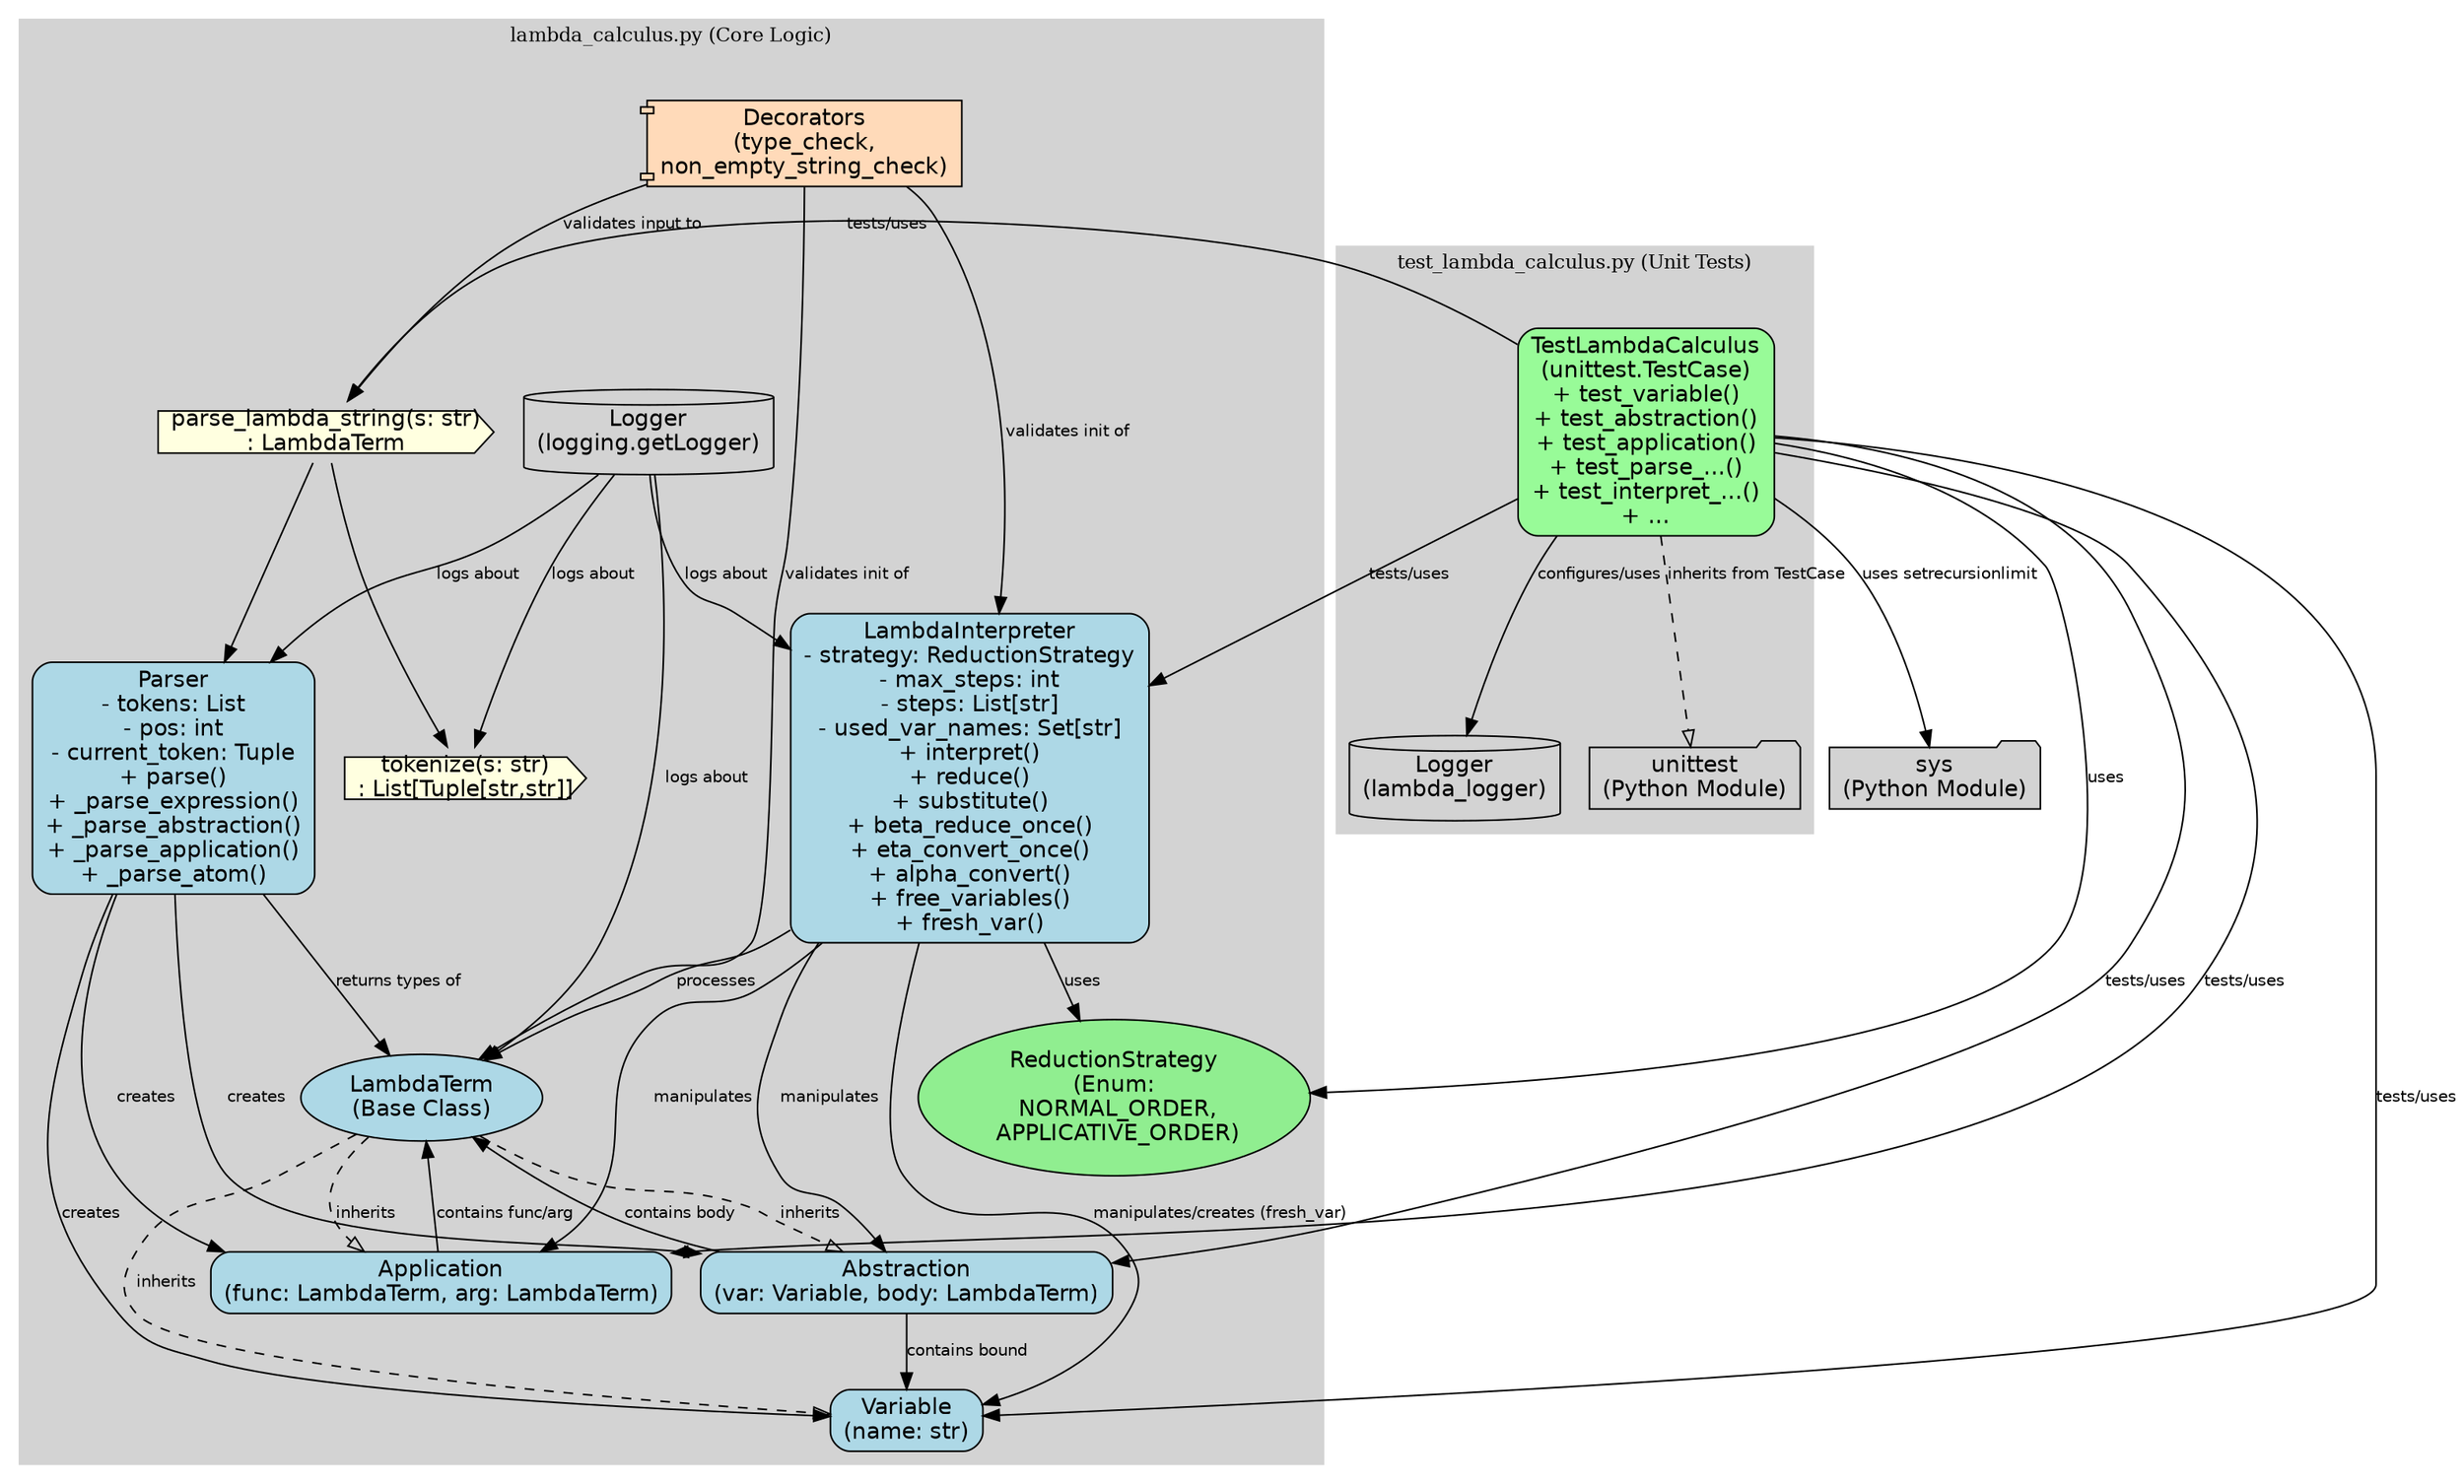 digraph LambdaCalculusSystem {
    rankdir=TB; // Top-to-Bottom layout
    fontsize=12;
    node [shape=box, style="rounded,filled", fillcolor="#E6E6FA", fontname="Helvetica"]; // Light purple for nodes
    edge [fontname="Helvetica", fontsize=10];

    // Main Modules / Files
    subgraph cluster_main_code {
        label="lambda_calculus.py (Core Logic)";
        style="filled";
        color="lightgrey";
        node [fillcolor="#ADD8E6"]; // Light blue for core logic

        // --- Core LambdaTerm Classes ---
        LambdaTerm [label="LambdaTerm\n(Base Class)", shape=ellipse];
        Variable [label="Variable\n(name: str)"];
        Abstraction [label="Abstraction\n(var: Variable, body: LambdaTerm)"];
        Application [label="Application\n(func: LambdaTerm, arg: LambdaTerm)"];

        // Inheritance
        LambdaTerm -> Variable [style=dashed, arrowhead=empty, label="inherits"];
        LambdaTerm -> Abstraction [style=dashed, arrowhead=empty, label="inherits"];
        LambdaTerm -> Application [style=dashed, arrowhead=empty, label="inherits"];

        // --- Interpreter ---
        LambdaInterpreter [
            label="LambdaInterpreter\n- strategy: ReductionStrategy\n- max_steps: int\n- steps: List[str]\n- used_var_names: Set[str]\n+ interpret()\n+ reduce()\n+ substitute()\n+ beta_reduce_once()\n+ eta_convert_once()\n+ alpha_convert()\n+ free_variables()\n+ fresh_var()",
            shape=record
        ];
        ReductionStrategy [label="ReductionStrategy\n(Enum:\n NORMAL_ORDER,\n APPLICATIVE_ORDER)", shape=ellipse, fillcolor="#90EE90"]; // Light green for enum

        // --- Parser ---
        Parser [
            label="Parser\n- tokens: List\n- pos: int\n- current_token: Tuple\n+ parse()\n+ _parse_expression()\n+ _parse_abstraction()\n+ _parse_application()\n+ _parse_atom()",
            shape=record
        ];
        tokenize [label="tokenize(s: str)\n: List[Tuple[str,str]]", shape=cds, fillcolor="#FFFFE0"]; // Light yellow for functions
        parse_lambda_string [label="parse_lambda_string(s: str)\n: LambdaTerm", shape=cds, fillcolor="#FFFFE0"];

        // --- Decorators (conceptually part of core) ---
        Decorators [label="Decorators\n(type_check,\nnon_empty_string_check)", shape=component, fillcolor="#FFDAB9"]; // Peach for components

        // --- Logging ---
        Logger_Core [label="Logger\n(logging.getLogger)", shape=cylinder, fillcolor="#D3D3D3"]; // Gray for logger

        // Relationships within Core Logic
        parse_lambda_string -> tokenize;
        parse_lambda_string -> Parser;
        Parser -> Variable [label="creates"];
        Parser -> Abstraction [label="creates"];
        Parser -> Application [label="creates"];
        Parser -> LambdaTerm [label="returns types of"]; // Indirectly through its parse methods

        LambdaInterpreter -> ReductionStrategy [label="uses"];
        LambdaInterpreter -> LambdaTerm [label="processes"];
        LambdaInterpreter -> Variable [label="manipulates/creates (fresh_var)"];
        LambdaInterpreter -> Abstraction [label="manipulates"];
        LambdaInterpreter -> Application [label="manipulates"];

        Abstraction -> Variable [label="contains bound"];
        Abstraction -> LambdaTerm [label="contains body"];
        Application -> LambdaTerm [label="contains func/arg"];

        // Decorator usage (conceptual)
        Decorators -> LambdaTerm [label="validates init of"];
        Decorators -> LambdaInterpreter [label="validates init of"];
        Decorators -> parse_lambda_string [label="validates input to"];

        // Logging usage (conceptual)
        Logger_Core -> LambdaTerm [label="logs about"];
        Logger_Core -> LambdaInterpreter [label="logs about"];
        Logger_Core -> Parser [label="logs about"];
        Logger_Core -> tokenize [label="logs about"];
    }

    subgraph cluster_test_code {
        label="test_lambda_calculus.py (Unit Tests)";
        style="filled";
        color="lightgrey";
        node [fillcolor="#98FB98"]; // Pale green for test code

        TestLambdaCalculus [
            label="TestLambdaCalculus\n(unittest.TestCase)\n+ test_variable()\n+ test_abstraction()\n+ test_application()\n+ test_parse_...()\n+ test_interpret_...()\n+ ...",
            shape=record
        ];
        unittest [label="unittest\n(Python Module)", shape=folder, fillcolor="#D3D3D3"];
        Logger_Test [label="Logger\n(lambda_logger)", shape=cylinder, fillcolor="#D3D3D3"];

        // Relationships for Test Code
        TestLambdaCalculus -> unittest [style=dashed, arrowhead=empty, label="inherits from TestCase"];
        TestLambdaCalculus -> parse_lambda_string [label="tests/uses"];
        TestLambdaCalculus -> LambdaInterpreter [label="tests/uses"];
        TestLambdaCalculus -> Variable [label="tests/uses"];
        TestLambdaCalculus -> Abstraction [label="tests/uses"];
        TestLambdaCalculus -> Application [label="tests/uses"];
        TestLambdaCalculus -> ReductionStrategy [label="uses"];
        TestLambdaCalculus -> Logger_Test [label="configures/uses"];
    }

    // System Level Interactions
    sys_module [label="sys\n(Python Module)", shape=folder, fillcolor="#D3D3D3"];
    TestLambdaCalculus -> sys_module [label="uses setrecursionlimit"];

    // Connecting loggers (they are the same underlying mechanism)
    Logger_Core -> Logger_Test [style=invis]; // Conceptually linked
                                           // but actual connection is via Python's logging config
}